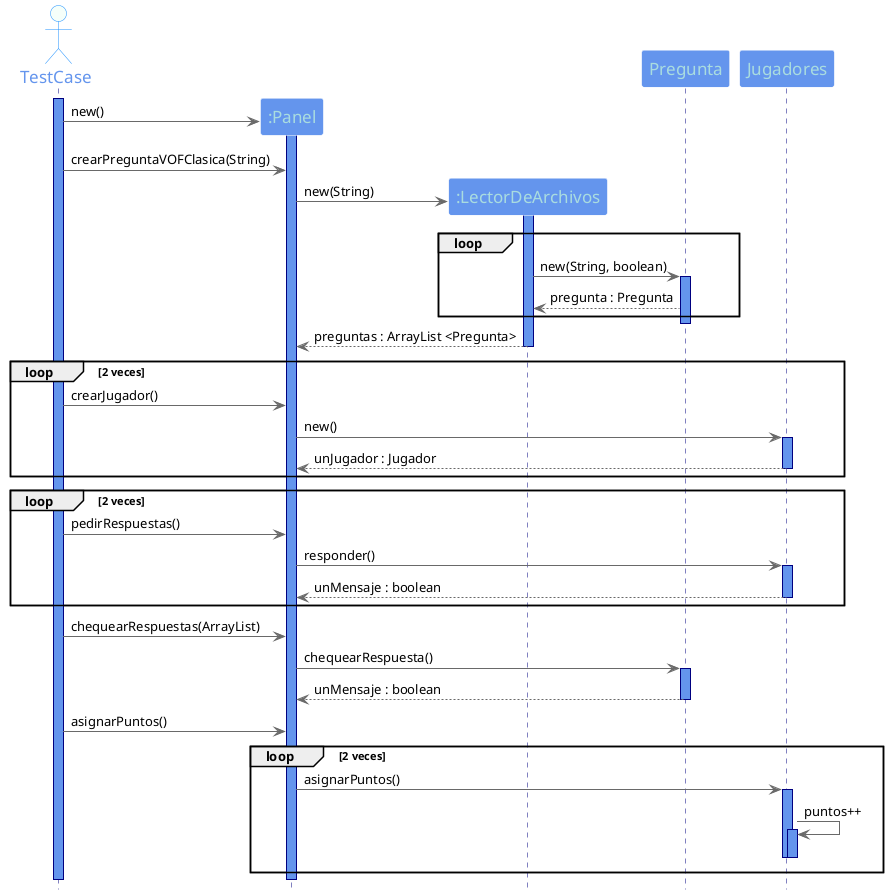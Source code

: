@startuml

hide footbox
skinparam backgroundColor white

skinparam sequence {
ArrowColor DimGray
ActorBorderColor DodgerBlue
LifeLineBorderColor Navy
LifeLineBackgroundColor CornflowerBlue
ParticipantBorderColor LighSlateGray
ParticipantBackgroundColor CornflowerBlue
ParticipantFontName Impact
ParticipantFontSize 17
ParticipantFontColor #A9DCDF
ActorBackgroundColor mintCream
ActorFontColor CornflowerBlue
ActorFontSize 17
ActorFontName Aapex
}

actor TestCase
activate TestCase

participant ":Panel" as Panel
create Panel

TestCase -> Panel : new()
activate Panel

TestCase -> Panel : crearPreguntaVOFClasica(String)

participant ":LectorDeArchivos" as Lector
create Lector
Panel -> Lector : new(String)

activate Lector

loop
Lector -> Pregunta : new(String, boolean)
activate Pregunta
Pregunta --> Lector : pregunta : Pregunta
end

deactivate Pregunta
Lector --> Panel : preguntas : ArrayList <Pregunta>
deactivate Lector

loop 2 veces
TestCase -> Panel : crearJugador()
Panel -> Jugadores : new()
activate Jugadores
Jugadores --> Panel : unJugador : Jugador
deactivate Jugadores
end

loop 2 veces
TestCase -> Panel : pedirRespuestas()
Panel -> Jugadores : responder()
activate Jugadores
Jugadores --> Panel : unMensaje : boolean
deactivate Jugadores
end

TestCase -> Panel : chequearRespuestas(ArrayList)
Panel -> Pregunta : chequearRespuesta()
activate Pregunta
Pregunta --> Panel : unMensaje : boolean
deactivate Pregunta

TestCase -> Panel : asignarPuntos()

loop 2 veces
Panel -> Jugadores : asignarPuntos()
activate Jugadores
Jugadores -> Jugadores : puntos++
activate Jugadores
deactivate Jugadores
deactivate Jugadores
end

deactivate Panel
deactivate TestCase

@enduml